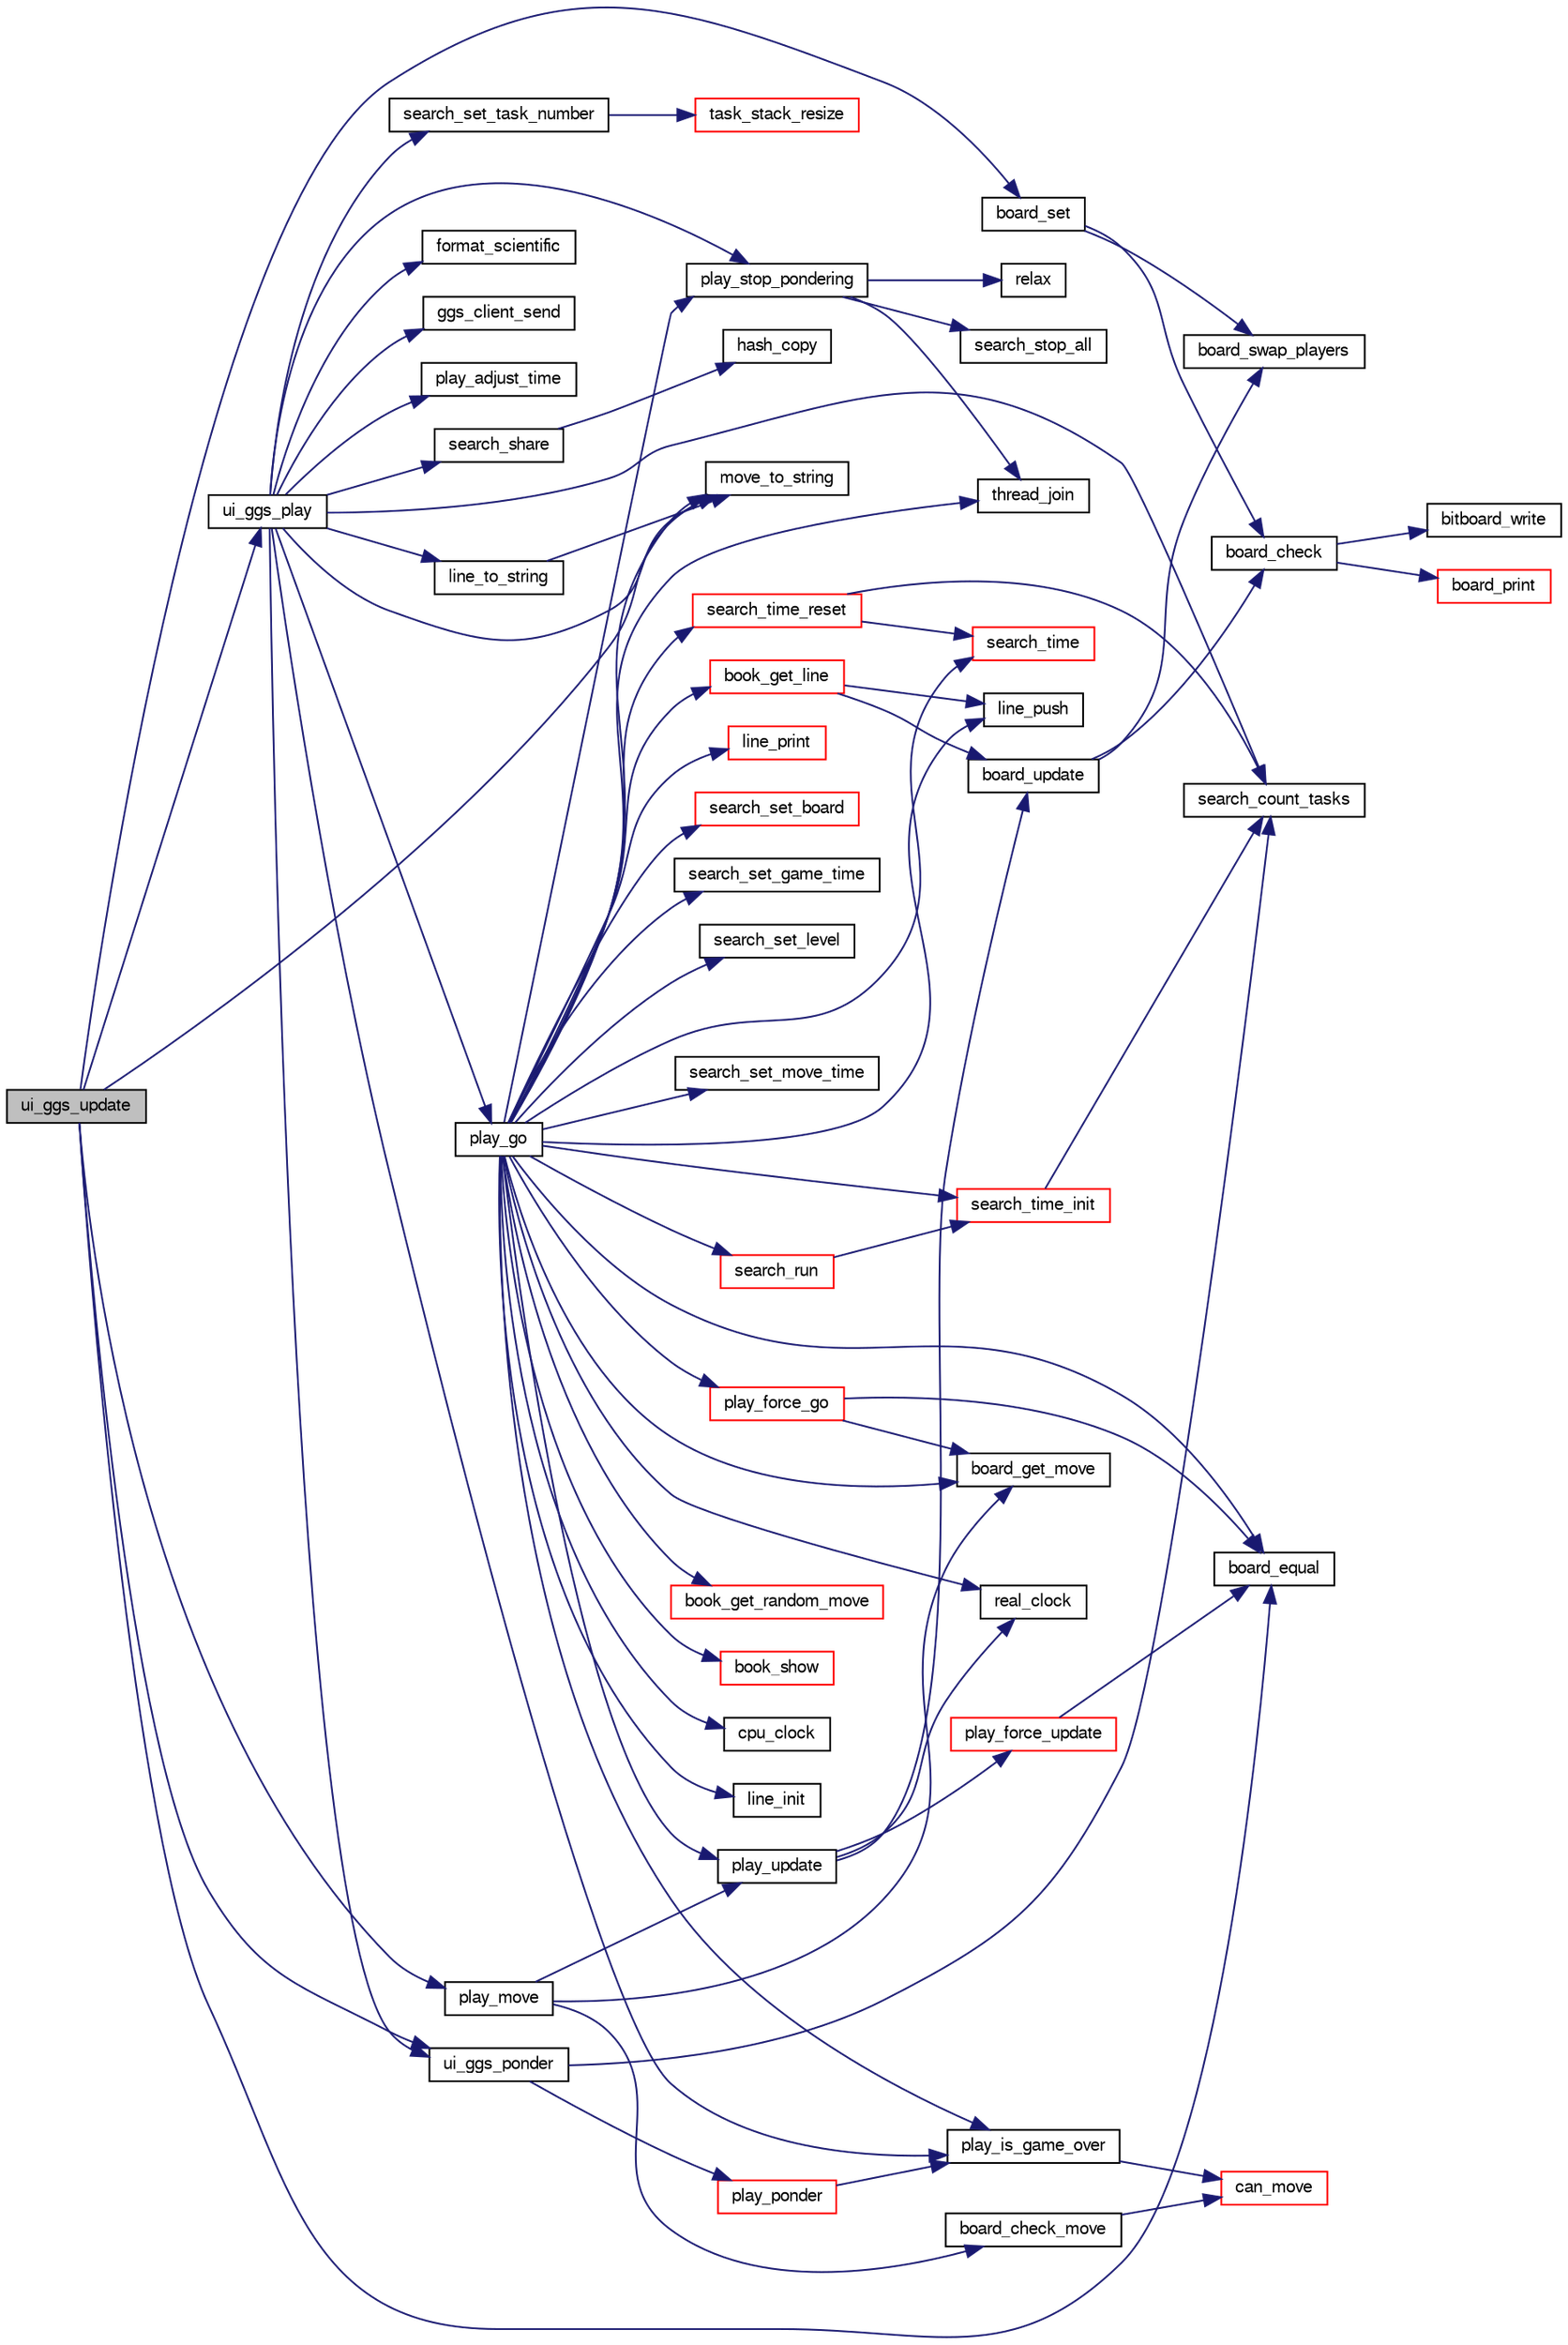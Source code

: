 digraph "ui_ggs_update"
{
 // LATEX_PDF_SIZE
  bgcolor="transparent";
  edge [fontname="FreeSans",fontsize="10",labelfontname="FreeSans",labelfontsize="10"];
  node [fontname="FreeSans",fontsize="10",shape=record];
  rankdir="LR";
  Node1 [label="ui_ggs_update",height=0.2,width=0.4,color="black", fillcolor="grey75", style="filled", fontcolor="black",tooltip="ui_ggs_update"];
  Node1 -> Node2 [color="midnightblue",fontsize="10",style="solid",fontname="FreeSans"];
  Node2 [label="board_equal",height=0.2,width=0.4,color="black",URL="$board_8c.html#a8b5bfe9db13bf07894a8bc77e3ebfbbe",tooltip="Compare two board for equality."];
  Node1 -> Node3 [color="midnightblue",fontsize="10",style="solid",fontname="FreeSans"];
  Node3 [label="board_set",height=0.2,width=0.4,color="black",URL="$board_8c.html#ac0093f2761e80a495d781b41e7b5a703",tooltip="Set a board from a string description."];
  Node3 -> Node4 [color="midnightblue",fontsize="10",style="solid",fontname="FreeSans"];
  Node4 [label="board_check",height=0.2,width=0.4,color="black",URL="$board_8c.html#a849436f17b60e89ed91f8e5013ed9d04",tooltip="Check board consistency."];
  Node4 -> Node5 [color="midnightblue",fontsize="10",style="solid",fontname="FreeSans"];
  Node5 [label="bitboard_write",height=0.2,width=0.4,color="black",URL="$bit_8c.html#a519b18f67de9b8edbd98f687a13b45f5",tooltip="Print an unsigned long long as a board."];
  Node4 -> Node6 [color="midnightblue",fontsize="10",style="solid",fontname="FreeSans"];
  Node6 [label="board_print",height=0.2,width=0.4,color="red",URL="$board_8c.html#a27ccb92684d9e7194eeb3bc34311ad55",tooltip="Print out the board."];
  Node3 -> Node13 [color="midnightblue",fontsize="10",style="solid",fontname="FreeSans"];
  Node13 [label="board_swap_players",height=0.2,width=0.4,color="black",URL="$board_8c.html#a4d389fb0245969a39744349230ce7703",tooltip="Swap players."];
  Node1 -> Node14 [color="midnightblue",fontsize="10",style="solid",fontname="FreeSans"];
  Node14 [label="move_to_string",height=0.2,width=0.4,color="black",URL="$move_8c.html#a5d61a3318dc80a3171250974a921055d",tooltip="Print out a move."];
  Node1 -> Node15 [color="midnightblue",fontsize="10",style="solid",fontname="FreeSans"];
  Node15 [label="play_move",height=0.2,width=0.4,color="black",URL="$play_8c.html#a556fbc788431e00c9f7b01722a78a2ff",tooltip="Play a move."];
  Node15 -> Node16 [color="midnightblue",fontsize="10",style="solid",fontname="FreeSans"];
  Node16 [label="board_check_move",height=0.2,width=0.4,color="black",URL="$board_8c.html#a0461002c2a4fd95a361b6e1ee8637a65",tooltip="Check if a move is legal."];
  Node16 -> Node17 [color="midnightblue",fontsize="10",style="solid",fontname="FreeSans"];
  Node17 [label="can_move",height=0.2,width=0.4,color="red",URL="$board_8c.html#ae1a532d6eaa0e55357d0f4b9cd659b88",tooltip="Check if a player can move."];
  Node15 -> Node18 [color="midnightblue",fontsize="10",style="solid",fontname="FreeSans"];
  Node18 [label="board_get_move",height=0.2,width=0.4,color="black",URL="$board_8c.html#a3b5748c109770fe228ea15b562c0f113",tooltip="Compute a move."];
  Node15 -> Node19 [color="midnightblue",fontsize="10",style="solid",fontname="FreeSans"];
  Node19 [label="play_update",height=0.2,width=0.4,color="black",URL="$play_8c.html#a565bcabc21b749bfaad647fd4a4225ea",tooltip="Update the game."];
  Node19 -> Node20 [color="midnightblue",fontsize="10",style="solid",fontname="FreeSans"];
  Node20 [label="board_update",height=0.2,width=0.4,color="black",URL="$board_8c.html#a2d24dea46d67d71b1d9fe9f515d8d675",tooltip="Update a board."];
  Node20 -> Node4 [color="midnightblue",fontsize="10",style="solid",fontname="FreeSans"];
  Node20 -> Node13 [color="midnightblue",fontsize="10",style="solid",fontname="FreeSans"];
  Node19 -> Node21 [color="midnightblue",fontsize="10",style="solid",fontname="FreeSans"];
  Node21 [label="play_force_update",height=0.2,width=0.4,color="red",URL="$play_8c.html#aa6c1c201217d9e3141a02512635d98c1",tooltip="Update a forced line."];
  Node21 -> Node2 [color="midnightblue",fontsize="10",style="solid",fontname="FreeSans"];
  Node19 -> Node28 [color="midnightblue",fontsize="10",style="solid",fontname="FreeSans"];
  Node28 [label="real_clock",height=0.2,width=0.4,color="black",URL="$util_8h.html#a358b4c5eab4941b90bb9ef1676e5f7e5",tooltip=" "];
  Node1 -> Node29 [color="midnightblue",fontsize="10",style="solid",fontname="FreeSans"];
  Node29 [label="ui_ggs_play",height=0.2,width=0.4,color="black",URL="$ggs_8c.html#a55704d516945d0fc38a4aae02fca1bfe",tooltip="ui_ggs_play"];
  Node29 -> Node30 [color="midnightblue",fontsize="10",style="solid",fontname="FreeSans"];
  Node30 [label="format_scientific",height=0.2,width=0.4,color="black",URL="$util_8c.html#aca38ff7870723c58be824ba5865abd03",tooltip="Format a value with a unit."];
  Node29 -> Node31 [color="midnightblue",fontsize="10",style="solid",fontname="FreeSans"];
  Node31 [label="ggs_client_send",height=0.2,width=0.4,color="black",URL="$ggs_8c.html#a946ad3d921468d2abac0b9a3a4bb3406",tooltip="ggs_client_send"];
  Node29 -> Node32 [color="midnightblue",fontsize="10",style="solid",fontname="FreeSans"];
  Node32 [label="line_to_string",height=0.2,width=0.4,color="black",URL="$move_8c.html#a4776e05a37b5a43f0e7d74d8703c66b8",tooltip="Line to string."];
  Node32 -> Node14 [color="midnightblue",fontsize="10",style="solid",fontname="FreeSans"];
  Node29 -> Node14 [color="midnightblue",fontsize="10",style="solid",fontname="FreeSans"];
  Node29 -> Node33 [color="midnightblue",fontsize="10",style="solid",fontname="FreeSans"];
  Node33 [label="play_adjust_time",height=0.2,width=0.4,color="black",URL="$play_8c.html#aaeeb0e4e30b701ddca46568101d4ce72",tooltip="adjust time."];
  Node29 -> Node34 [color="midnightblue",fontsize="10",style="solid",fontname="FreeSans"];
  Node34 [label="play_go",height=0.2,width=0.4,color="black",URL="$play_8c.html#aeba64a0b6660a04cff93da447da3f746",tooltip="Start thinking."];
  Node34 -> Node2 [color="midnightblue",fontsize="10",style="solid",fontname="FreeSans"];
  Node34 -> Node18 [color="midnightblue",fontsize="10",style="solid",fontname="FreeSans"];
  Node34 -> Node35 [color="midnightblue",fontsize="10",style="solid",fontname="FreeSans"];
  Node35 [label="book_get_line",height=0.2,width=0.4,color="red",URL="$book_8c.html#a5c4b33003cbd770b19d394d4f6dd6a4f",tooltip="Get a variation from the book."];
  Node35 -> Node20 [color="midnightblue",fontsize="10",style="solid",fontname="FreeSans"];
  Node35 -> Node41 [color="midnightblue",fontsize="10",style="solid",fontname="FreeSans"];
  Node41 [label="line_push",height=0.2,width=0.4,color="black",URL="$move_8c.html#a1781d0a89d5c0c8831bb7eb845d19976",tooltip="Add a move to the sequence."];
  Node34 -> Node47 [color="midnightblue",fontsize="10",style="solid",fontname="FreeSans"];
  Node47 [label="book_get_random_move",height=0.2,width=0.4,color="red",URL="$book_8c.html#a71ddeb4c807f9833f5e8507ba9dab350",tooltip="Get a move at random from the opening book."];
  Node34 -> Node48 [color="midnightblue",fontsize="10",style="solid",fontname="FreeSans"];
  Node48 [label="book_show",height=0.2,width=0.4,color="red",URL="$book_8c.html#a393a42eb1a3ce423cad7df4eb4ffaac4",tooltip="Display a position from the book."];
  Node34 -> Node53 [color="midnightblue",fontsize="10",style="solid",fontname="FreeSans"];
  Node53 [label="cpu_clock",height=0.2,width=0.4,color="black",URL="$util_8h.html#a476050b74be66b76cf5d30c89a837798",tooltip=" "];
  Node34 -> Node54 [color="midnightblue",fontsize="10",style="solid",fontname="FreeSans"];
  Node54 [label="line_init",height=0.2,width=0.4,color="black",URL="$move_8c.html#a833b8b36407a601e79b24179cbebbef8",tooltip="Initialize a sequence of moves."];
  Node34 -> Node55 [color="midnightblue",fontsize="10",style="solid",fontname="FreeSans"];
  Node55 [label="line_print",height=0.2,width=0.4,color="red",URL="$move_8c.html#a0ae53ce219676b29cf33f8e7586f75a9",tooltip="Print a move sequence."];
  Node34 -> Node41 [color="midnightblue",fontsize="10",style="solid",fontname="FreeSans"];
  Node34 -> Node14 [color="midnightblue",fontsize="10",style="solid",fontname="FreeSans"];
  Node34 -> Node57 [color="midnightblue",fontsize="10",style="solid",fontname="FreeSans"];
  Node57 [label="play_force_go",height=0.2,width=0.4,color="red",URL="$play_8c.html#a0fac168d26c41a2a24f357011d546143",tooltip="Play a forced move."];
  Node57 -> Node2 [color="midnightblue",fontsize="10",style="solid",fontname="FreeSans"];
  Node57 -> Node18 [color="midnightblue",fontsize="10",style="solid",fontname="FreeSans"];
  Node34 -> Node58 [color="midnightblue",fontsize="10",style="solid",fontname="FreeSans"];
  Node58 [label="play_is_game_over",height=0.2,width=0.4,color="black",URL="$play_8c.html#ad8fbdebca393fc37414e594b098650b3",tooltip="Check if game is over."];
  Node58 -> Node17 [color="midnightblue",fontsize="10",style="solid",fontname="FreeSans"];
  Node34 -> Node59 [color="midnightblue",fontsize="10",style="solid",fontname="FreeSans"];
  Node59 [label="play_stop_pondering",height=0.2,width=0.4,color="black",URL="$play_8c.html#a4a4b7bf94f1ee79c788fbcca3ddc347f",tooltip="Stop pondering."];
  Node59 -> Node60 [color="midnightblue",fontsize="10",style="solid",fontname="FreeSans"];
  Node60 [label="relax",height=0.2,width=0.4,color="black",URL="$util_8c.html#ae20ec7bae5f5bc33f169d416601e2eea",tooltip="sleep for t ms."];
  Node59 -> Node61 [color="midnightblue",fontsize="10",style="solid",fontname="FreeSans"];
  Node61 [label="search_stop_all",height=0.2,width=0.4,color="black",URL="$search_8c.html#ad775910af78c46412b5ee4b8bc887b67",tooltip="Stop the search."];
  Node59 -> Node62 [color="midnightblue",fontsize="10",style="solid",fontname="FreeSans"];
  Node62 [label="thread_join",height=0.2,width=0.4,color="black",URL="$util_8c.html#a52efa84f4cfd49921787886d9543ab64",tooltip="Join a thread."];
  Node34 -> Node19 [color="midnightblue",fontsize="10",style="solid",fontname="FreeSans"];
  Node34 -> Node28 [color="midnightblue",fontsize="10",style="solid",fontname="FreeSans"];
  Node34 -> Node63 [color="midnightblue",fontsize="10",style="solid",fontname="FreeSans"];
  Node63 [label="search_run",height=0.2,width=0.4,color="red",URL="$root_8c.html#ae8b727693fc7a90e504bd8abec158c84",tooltip="Search the bestmove of a given board."];
  Node63 -> Node192 [color="midnightblue",fontsize="10",style="solid",fontname="FreeSans"];
  Node192 [label="search_time_init",height=0.2,width=0.4,color="red",URL="$search_8c.html#a0338bb851c866a94b8451004068fa394",tooltip="Initialize the alloted time."];
  Node192 -> Node190 [color="midnightblue",fontsize="10",style="solid",fontname="FreeSans"];
  Node190 [label="search_count_tasks",height=0.2,width=0.4,color="black",URL="$search_8c.html#abd4fe1079f4e08e92ebc3ebf3281654f",tooltip="Count the number of tasks used in parallel search."];
  Node34 -> Node195 [color="midnightblue",fontsize="10",style="solid",fontname="FreeSans"];
  Node195 [label="search_set_board",height=0.2,width=0.4,color="red",URL="$search_8c.html#a99ecde00b1e5da1b9366b69ec1971568",tooltip="Set the board to analyze."];
  Node34 -> Node196 [color="midnightblue",fontsize="10",style="solid",fontname="FreeSans"];
  Node196 [label="search_set_game_time",height=0.2,width=0.4,color="black",URL="$search_8c.html#aff1b83c3891eb0c777f3dfc74ce5fb25",tooltip="set time to search."];
  Node34 -> Node197 [color="midnightblue",fontsize="10",style="solid",fontname="FreeSans"];
  Node197 [label="search_set_level",height=0.2,width=0.4,color="black",URL="$search_8c.html#a06bb5a695032b0cc1d8e8ca51e231ad7",tooltip="Set the search level."];
  Node34 -> Node198 [color="midnightblue",fontsize="10",style="solid",fontname="FreeSans"];
  Node198 [label="search_set_move_time",height=0.2,width=0.4,color="black",URL="$search_8c.html#ad85c25af88314b0b35b544ed1721298b",tooltip="set time to search."];
  Node34 -> Node153 [color="midnightblue",fontsize="10",style="solid",fontname="FreeSans"];
  Node153 [label="search_time",height=0.2,width=0.4,color="red",URL="$search_8c.html#afcdfa9c4ac42ff535885efeb671ffe8d",tooltip="Return the time spent by the search."];
  Node34 -> Node192 [color="midnightblue",fontsize="10",style="solid",fontname="FreeSans"];
  Node34 -> Node199 [color="midnightblue",fontsize="10",style="solid",fontname="FreeSans"];
  Node199 [label="search_time_reset",height=0.2,width=0.4,color="red",URL="$search_8c.html#a1e267482ae343ba46e8d1b8c9ae26cb8",tooltip="Reset the alloted time."];
  Node199 -> Node190 [color="midnightblue",fontsize="10",style="solid",fontname="FreeSans"];
  Node199 -> Node153 [color="midnightblue",fontsize="10",style="solid",fontname="FreeSans"];
  Node34 -> Node62 [color="midnightblue",fontsize="10",style="solid",fontname="FreeSans"];
  Node29 -> Node58 [color="midnightblue",fontsize="10",style="solid",fontname="FreeSans"];
  Node29 -> Node59 [color="midnightblue",fontsize="10",style="solid",fontname="FreeSans"];
  Node29 -> Node190 [color="midnightblue",fontsize="10",style="solid",fontname="FreeSans"];
  Node29 -> Node200 [color="midnightblue",fontsize="10",style="solid",fontname="FreeSans"];
  Node200 [label="search_set_task_number",height=0.2,width=0.4,color="black",URL="$search_8c.html#a68cd7675b74d22fc78ce88467e02d6ab",tooltip="Change the number of task."];
  Node200 -> Node201 [color="midnightblue",fontsize="10",style="solid",fontname="FreeSans"];
  Node201 [label="task_stack_resize",height=0.2,width=0.4,color="red",URL="$ybwc_8c.html#a95a724079314f7b0fa62a0d83ad74541",tooltip="Resize the stack of tasks."];
  Node29 -> Node209 [color="midnightblue",fontsize="10",style="solid",fontname="FreeSans"];
  Node209 [label="search_share",height=0.2,width=0.4,color="black",URL="$search_8c.html#ae524c27134e183c0fb26c321edc3b687",tooltip="Share search information."];
  Node209 -> Node210 [color="midnightblue",fontsize="10",style="solid",fontname="FreeSans"];
  Node210 [label="hash_copy",height=0.2,width=0.4,color="black",URL="$hash-lock-free_8c.html#afa74d76fb461e3d5b627f57d51c95622",tooltip="Copy an hastable to another one."];
  Node29 -> Node211 [color="midnightblue",fontsize="10",style="solid",fontname="FreeSans"];
  Node211 [label="ui_ggs_ponder",height=0.2,width=0.4,color="black",URL="$ggs_8c.html#acd83ffbed6d799eebb5ba51884f7f376",tooltip="ui_ggs_ponder"];
  Node211 -> Node212 [color="midnightblue",fontsize="10",style="solid",fontname="FreeSans"];
  Node212 [label="play_ponder",height=0.2,width=0.4,color="red",URL="$play_8c.html#a391455b9715193a13afe7d863734893f",tooltip="Ponder."];
  Node212 -> Node58 [color="midnightblue",fontsize="10",style="solid",fontname="FreeSans"];
  Node211 -> Node190 [color="midnightblue",fontsize="10",style="solid",fontname="FreeSans"];
  Node1 -> Node211 [color="midnightblue",fontsize="10",style="solid",fontname="FreeSans"];
}
